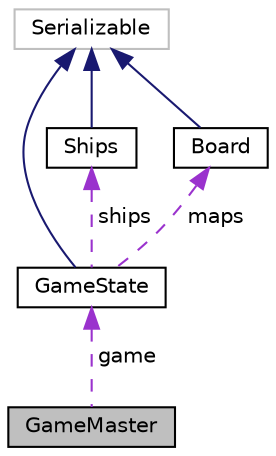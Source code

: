 digraph "GameMaster"
{
 // LATEX_PDF_SIZE
  edge [fontname="Helvetica",fontsize="10",labelfontname="Helvetica",labelfontsize="10"];
  node [fontname="Helvetica",fontsize="10",shape=record];
  Node1 [label="GameMaster",height=0.2,width=0.4,color="black", fillcolor="grey75", style="filled", fontcolor="black",tooltip=" "];
  Node2 -> Node1 [dir="back",color="darkorchid3",fontsize="10",style="dashed",label=" game" ,fontname="Helvetica"];
  Node2 [label="GameState",height=0.2,width=0.4,color="black", fillcolor="white", style="filled",URL="$classGameState.html",tooltip=" "];
  Node3 -> Node2 [dir="back",color="midnightblue",fontsize="10",style="solid",fontname="Helvetica"];
  Node3 [label="Serializable",height=0.2,width=0.4,color="grey75", fillcolor="white", style="filled",tooltip=" "];
  Node4 -> Node2 [dir="back",color="darkorchid3",fontsize="10",style="dashed",label=" ships" ,fontname="Helvetica"];
  Node4 [label="Ships",height=0.2,width=0.4,color="black", fillcolor="white", style="filled",URL="$classShips.html",tooltip=" "];
  Node3 -> Node4 [dir="back",color="midnightblue",fontsize="10",style="solid",fontname="Helvetica"];
  Node5 -> Node2 [dir="back",color="darkorchid3",fontsize="10",style="dashed",label=" maps" ,fontname="Helvetica"];
  Node5 [label="Board",height=0.2,width=0.4,color="black", fillcolor="white", style="filled",URL="$classBoard.html",tooltip=" "];
  Node3 -> Node5 [dir="back",color="midnightblue",fontsize="10",style="solid",fontname="Helvetica"];
}
